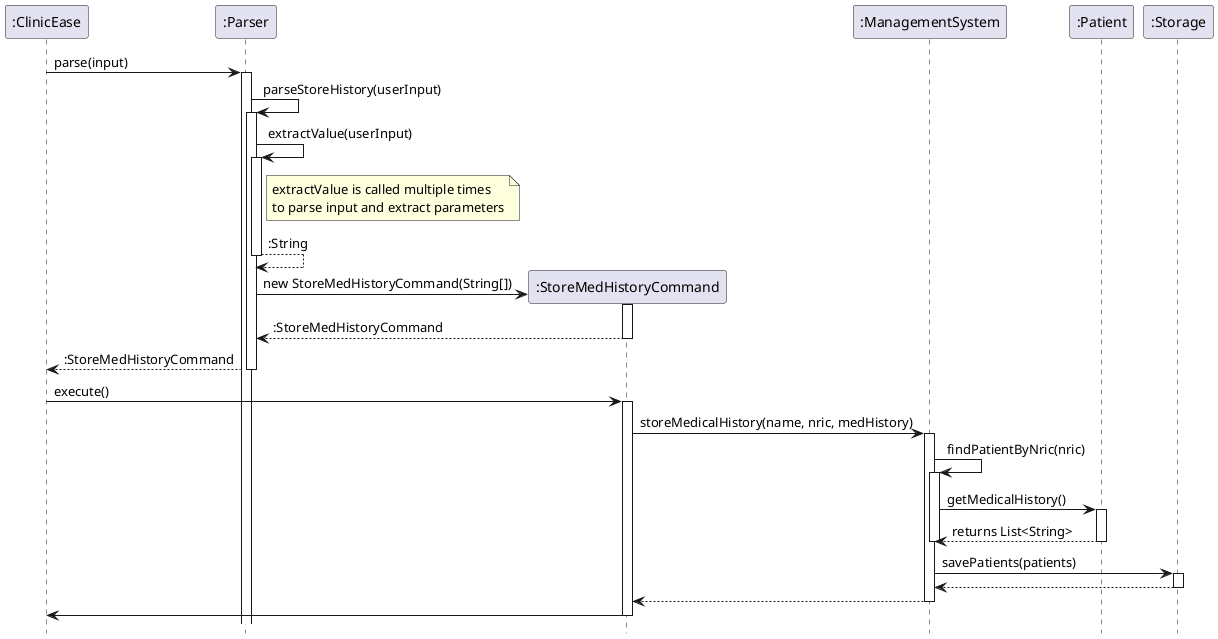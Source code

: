 @startuml
hide footbox

participant ":ClinicEase" as ClinicEase
participant ":Parser" as Parser
participant ":StoreMedHistoryCommand" as StoreMedHistoryCommand
participant ":ManagementSystem" as ManagementSystem
participant ":Patient" as Patient
participant ":Storage" as Storage

ClinicEase -> Parser : parse(input)
activate Parser

Parser -> Parser : parseStoreHistory(userInput)
activate Parser
Parser -> Parser : extractValue(userInput)
activate Parser
note right of Parser
  extractValue is called multiple times
  to parse input and extract parameters
end note
Parser --> Parser : :String
deactivate Parser

create StoreMedHistoryCommand
Parser -> StoreMedHistoryCommand : new StoreMedHistoryCommand(String[])
activate StoreMedHistoryCommand
StoreMedHistoryCommand --> Parser : :StoreMedHistoryCommand
deactivate StoreMedHistoryCommand
Parser --> ClinicEase : :StoreMedHistoryCommand
deactivate Parser

ClinicEase -> StoreMedHistoryCommand : execute()
activate StoreMedHistoryCommand
StoreMedHistoryCommand -> ManagementSystem : storeMedicalHistory(name, nric, medHistory)
activate ManagementSystem
ManagementSystem -> ManagementSystem : findPatientByNric(nric)
activate ManagementSystem
ManagementSystem -> Patient : getMedicalHistory()
activate Patient
Patient --> ManagementSystem : returns List<String>
deactivate Patient
deactivate ManagementSystem

ManagementSystem -> Storage : savePatients(patients)
activate Storage
Storage --> ManagementSystem :
deactivate Storage
ManagementSystem --> StoreMedHistoryCommand :
deactivate ManagementSystem
StoreMedHistoryCommand -> ClinicEase :
deactivate StoreMedHistoryCommand

@enduml
